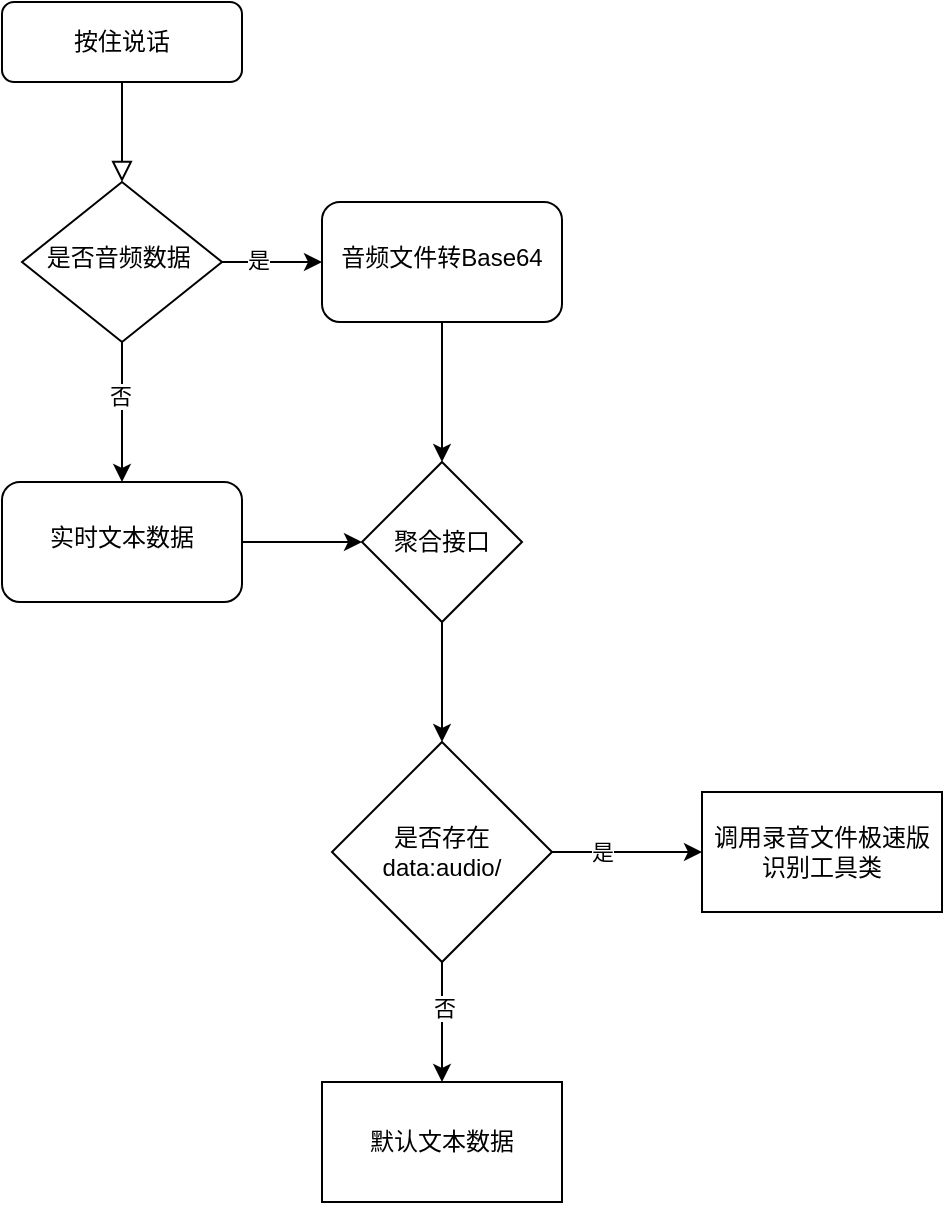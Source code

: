 <mxfile version="24.5.4" type="github">
  <diagram id="C5RBs43oDa-KdzZeNtuy" name="Page-1">
    <mxGraphModel dx="876" dy="503" grid="1" gridSize="10" guides="1" tooltips="1" connect="1" arrows="1" fold="1" page="1" pageScale="1" pageWidth="827" pageHeight="1169" math="0" shadow="0">
      <root>
        <mxCell id="WIyWlLk6GJQsqaUBKTNV-0" />
        <mxCell id="WIyWlLk6GJQsqaUBKTNV-1" parent="WIyWlLk6GJQsqaUBKTNV-0" />
        <mxCell id="WIyWlLk6GJQsqaUBKTNV-2" value="" style="rounded=0;html=1;jettySize=auto;orthogonalLoop=1;fontSize=11;endArrow=block;endFill=0;endSize=8;strokeWidth=1;shadow=0;labelBackgroundColor=none;edgeStyle=orthogonalEdgeStyle;" parent="WIyWlLk6GJQsqaUBKTNV-1" source="WIyWlLk6GJQsqaUBKTNV-3" target="WIyWlLk6GJQsqaUBKTNV-6" edge="1">
          <mxGeometry relative="1" as="geometry" />
        </mxCell>
        <mxCell id="WIyWlLk6GJQsqaUBKTNV-3" value="按住说话" style="rounded=1;whiteSpace=wrap;html=1;fontSize=12;glass=0;strokeWidth=1;shadow=0;" parent="WIyWlLk6GJQsqaUBKTNV-1" vertex="1">
          <mxGeometry x="160" y="80" width="120" height="40" as="geometry" />
        </mxCell>
        <mxCell id="-dxhQLAiEZVsB0S3CAxM-2" value="" style="edgeStyle=orthogonalEdgeStyle;rounded=0;orthogonalLoop=1;jettySize=auto;html=1;" edge="1" parent="WIyWlLk6GJQsqaUBKTNV-1" source="WIyWlLk6GJQsqaUBKTNV-6" target="-dxhQLAiEZVsB0S3CAxM-1">
          <mxGeometry relative="1" as="geometry" />
        </mxCell>
        <mxCell id="-dxhQLAiEZVsB0S3CAxM-11" value="是" style="edgeLabel;html=1;align=center;verticalAlign=middle;resizable=0;points=[];" vertex="1" connectable="0" parent="-dxhQLAiEZVsB0S3CAxM-2">
          <mxGeometry x="-0.28" y="1" relative="1" as="geometry">
            <mxPoint as="offset" />
          </mxGeometry>
        </mxCell>
        <mxCell id="-dxhQLAiEZVsB0S3CAxM-8" value="" style="edgeStyle=orthogonalEdgeStyle;rounded=0;orthogonalLoop=1;jettySize=auto;html=1;" edge="1" parent="WIyWlLk6GJQsqaUBKTNV-1" source="WIyWlLk6GJQsqaUBKTNV-6" target="-dxhQLAiEZVsB0S3CAxM-7">
          <mxGeometry relative="1" as="geometry" />
        </mxCell>
        <mxCell id="-dxhQLAiEZVsB0S3CAxM-10" value="否" style="edgeLabel;html=1;align=center;verticalAlign=middle;resizable=0;points=[];" vertex="1" connectable="0" parent="-dxhQLAiEZVsB0S3CAxM-8">
          <mxGeometry x="-0.244" y="-1" relative="1" as="geometry">
            <mxPoint as="offset" />
          </mxGeometry>
        </mxCell>
        <mxCell id="WIyWlLk6GJQsqaUBKTNV-6" value="是否音频数据&amp;nbsp;" style="rhombus;whiteSpace=wrap;html=1;shadow=0;fontFamily=Helvetica;fontSize=12;align=center;strokeWidth=1;spacing=6;spacingTop=-4;" parent="WIyWlLk6GJQsqaUBKTNV-1" vertex="1">
          <mxGeometry x="170" y="170" width="100" height="80" as="geometry" />
        </mxCell>
        <mxCell id="-dxhQLAiEZVsB0S3CAxM-13" style="edgeStyle=orthogonalEdgeStyle;rounded=0;orthogonalLoop=1;jettySize=auto;html=1;" edge="1" parent="WIyWlLk6GJQsqaUBKTNV-1" source="-dxhQLAiEZVsB0S3CAxM-1" target="-dxhQLAiEZVsB0S3CAxM-12">
          <mxGeometry relative="1" as="geometry" />
        </mxCell>
        <mxCell id="-dxhQLAiEZVsB0S3CAxM-1" value="音频文件转Base64" style="whiteSpace=wrap;html=1;shadow=0;strokeWidth=1;spacing=6;spacingTop=-4;rounded=1;" vertex="1" parent="WIyWlLk6GJQsqaUBKTNV-1">
          <mxGeometry x="320" y="180" width="120" height="60" as="geometry" />
        </mxCell>
        <mxCell id="-dxhQLAiEZVsB0S3CAxM-7" value="实时文本数据" style="rounded=1;whiteSpace=wrap;html=1;shadow=0;strokeWidth=1;spacing=6;spacingTop=-4;" vertex="1" parent="WIyWlLk6GJQsqaUBKTNV-1">
          <mxGeometry x="160" y="320" width="120" height="60" as="geometry" />
        </mxCell>
        <mxCell id="-dxhQLAiEZVsB0S3CAxM-18" value="" style="edgeStyle=orthogonalEdgeStyle;rounded=0;orthogonalLoop=1;jettySize=auto;html=1;" edge="1" parent="WIyWlLk6GJQsqaUBKTNV-1" source="-dxhQLAiEZVsB0S3CAxM-12" target="-dxhQLAiEZVsB0S3CAxM-17">
          <mxGeometry relative="1" as="geometry" />
        </mxCell>
        <mxCell id="-dxhQLAiEZVsB0S3CAxM-12" value="聚合接口" style="rhombus;whiteSpace=wrap;html=1;" vertex="1" parent="WIyWlLk6GJQsqaUBKTNV-1">
          <mxGeometry x="340" y="310" width="80" height="80" as="geometry" />
        </mxCell>
        <mxCell id="-dxhQLAiEZVsB0S3CAxM-14" style="edgeStyle=orthogonalEdgeStyle;rounded=0;orthogonalLoop=1;jettySize=auto;html=1;entryX=0;entryY=0.5;entryDx=0;entryDy=0;" edge="1" parent="WIyWlLk6GJQsqaUBKTNV-1" source="-dxhQLAiEZVsB0S3CAxM-7" target="-dxhQLAiEZVsB0S3CAxM-12">
          <mxGeometry relative="1" as="geometry" />
        </mxCell>
        <mxCell id="-dxhQLAiEZVsB0S3CAxM-20" value="" style="edgeStyle=orthogonalEdgeStyle;rounded=0;orthogonalLoop=1;jettySize=auto;html=1;" edge="1" parent="WIyWlLk6GJQsqaUBKTNV-1" source="-dxhQLAiEZVsB0S3CAxM-17" target="-dxhQLAiEZVsB0S3CAxM-19">
          <mxGeometry relative="1" as="geometry" />
        </mxCell>
        <mxCell id="-dxhQLAiEZVsB0S3CAxM-21" value="是" style="edgeLabel;html=1;align=center;verticalAlign=middle;resizable=0;points=[];" vertex="1" connectable="0" parent="-dxhQLAiEZVsB0S3CAxM-20">
          <mxGeometry x="-0.351" relative="1" as="geometry">
            <mxPoint as="offset" />
          </mxGeometry>
        </mxCell>
        <mxCell id="-dxhQLAiEZVsB0S3CAxM-23" value="" style="edgeStyle=orthogonalEdgeStyle;rounded=0;orthogonalLoop=1;jettySize=auto;html=1;" edge="1" parent="WIyWlLk6GJQsqaUBKTNV-1" source="-dxhQLAiEZVsB0S3CAxM-17" target="-dxhQLAiEZVsB0S3CAxM-22">
          <mxGeometry relative="1" as="geometry" />
        </mxCell>
        <mxCell id="-dxhQLAiEZVsB0S3CAxM-24" value="否" style="edgeLabel;html=1;align=center;verticalAlign=middle;resizable=0;points=[];" vertex="1" connectable="0" parent="-dxhQLAiEZVsB0S3CAxM-23">
          <mxGeometry x="-0.244" y="1" relative="1" as="geometry">
            <mxPoint as="offset" />
          </mxGeometry>
        </mxCell>
        <mxCell id="-dxhQLAiEZVsB0S3CAxM-17" value="是否存在&lt;div&gt;data:audio/&lt;/div&gt;" style="rhombus;whiteSpace=wrap;html=1;" vertex="1" parent="WIyWlLk6GJQsqaUBKTNV-1">
          <mxGeometry x="325" y="450" width="110" height="110" as="geometry" />
        </mxCell>
        <mxCell id="-dxhQLAiEZVsB0S3CAxM-19" value="调用录音文件极速版识别工具类" style="whiteSpace=wrap;html=1;" vertex="1" parent="WIyWlLk6GJQsqaUBKTNV-1">
          <mxGeometry x="510" y="475" width="120" height="60" as="geometry" />
        </mxCell>
        <mxCell id="-dxhQLAiEZVsB0S3CAxM-22" value="默认文本数据" style="whiteSpace=wrap;html=1;" vertex="1" parent="WIyWlLk6GJQsqaUBKTNV-1">
          <mxGeometry x="320" y="620" width="120" height="60" as="geometry" />
        </mxCell>
      </root>
    </mxGraphModel>
  </diagram>
</mxfile>
